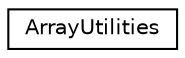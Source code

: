 digraph "Graphical Class Hierarchy"
{
  edge [fontname="Helvetica",fontsize="10",labelfontname="Helvetica",labelfontsize="10"];
  node [fontname="Helvetica",fontsize="10",shape=record];
  rankdir="LR";
  Node0 [label="ArrayUtilities",height=0.2,width=0.4,color="black", fillcolor="white", style="filled",URL="$class_array_utilities.html"];
}
